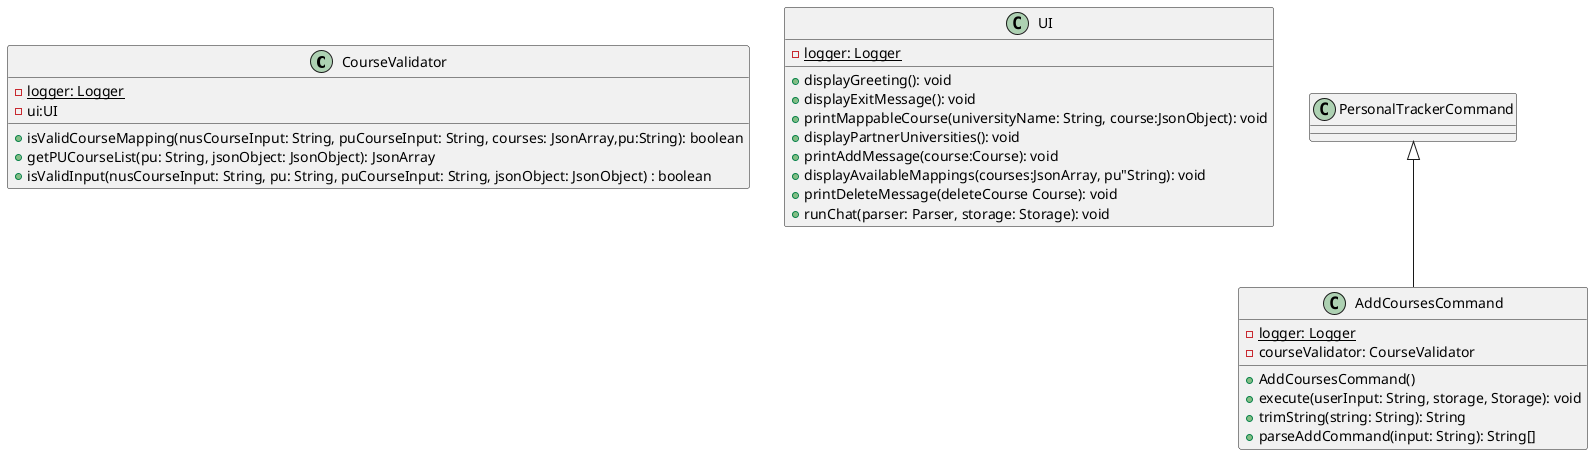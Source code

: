 @startuml
'https://plantuml.com/class-diagram

class CourseValidator {
    -logger: Logger {static}
    -ui:UI
    +isValidCourseMapping(nusCourseInput: String, puCourseInput: String, courses: JsonArray,pu:String): boolean
    +getPUCourseList(pu: String, jsonObject: JsonObject): JsonArray
    +isValidInput(nusCourseInput: String, pu: String, puCourseInput: String, jsonObject: JsonObject) : boolean
}

class UI{
    -logger: Logger {static}
    +displayGreeting(): void
    +displayExitMessage(): void
    +printMappableCourse(universityName: String, course:JsonObject): void
    +displayPartnerUniversities(): void
    +printAddMessage(course:Course): void
    +displayAvailableMappings(courses:JsonArray, pu"String): void
    +printDeleteMessage(deleteCourse Course): void
    +runChat(parser: Parser, storage: Storage): void
}

class AddCoursesCommand extends PersonalTrackerCommand {
    -logger: Logger {static}
    -courseValidator: CourseValidator
    +AddCoursesCommand()
    +execute(userInput: String, storage, Storage): void
    +trimString(string: String): String
    +parseAddCommand(input: String): String[]
}

@enduml